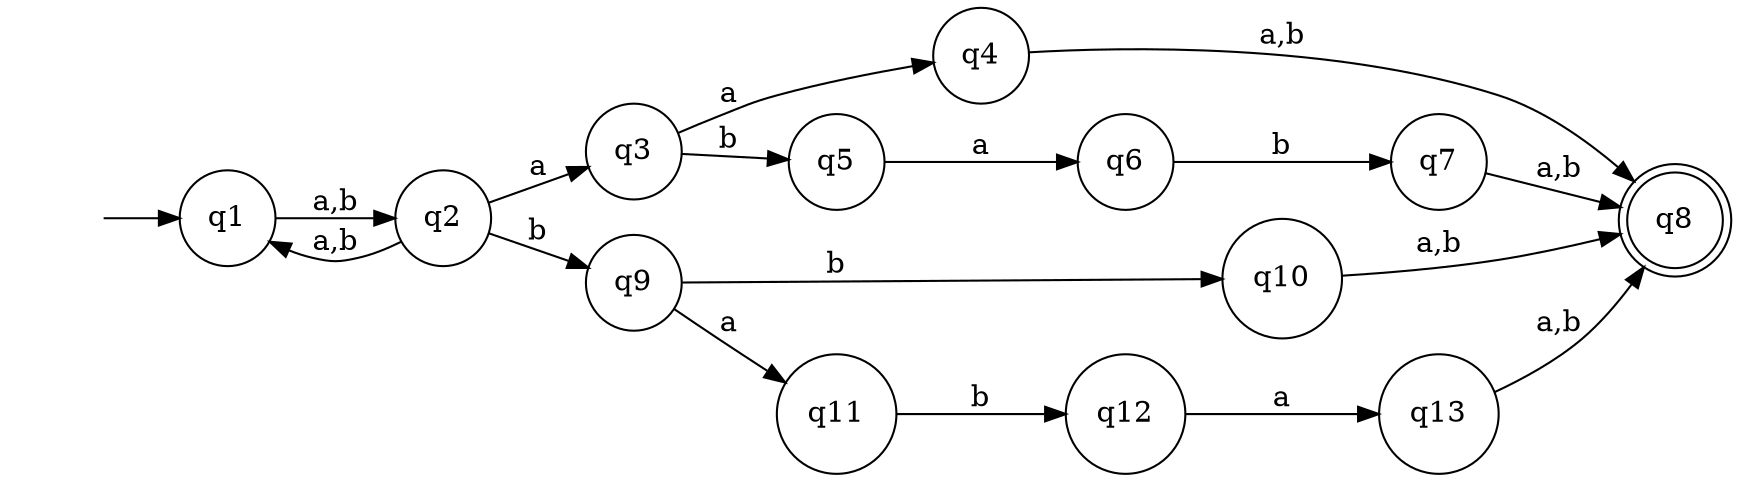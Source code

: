 digraph G8 {
rankdir="LR";
node[shape = "circle"];
q0 [style = invis];
q8[shape = doublecircle];
q0->q1;
q1->q2->q1[label="a,b"];
q2->q3->q4[label="a"];
q2->q9->q10[label="b"];
q9->q11[label="a"];
q11->q12[label="b"];
q12->q13[label="a"];
q3->q5[label="b"];
q5->q6[label="a"];
q6->q7[label="b"];
q10->q8[label="a,b"];
q13->q8[label="a,b"];
q4->q8[label="a,b"];
q7->q8[label="a,b"];
}